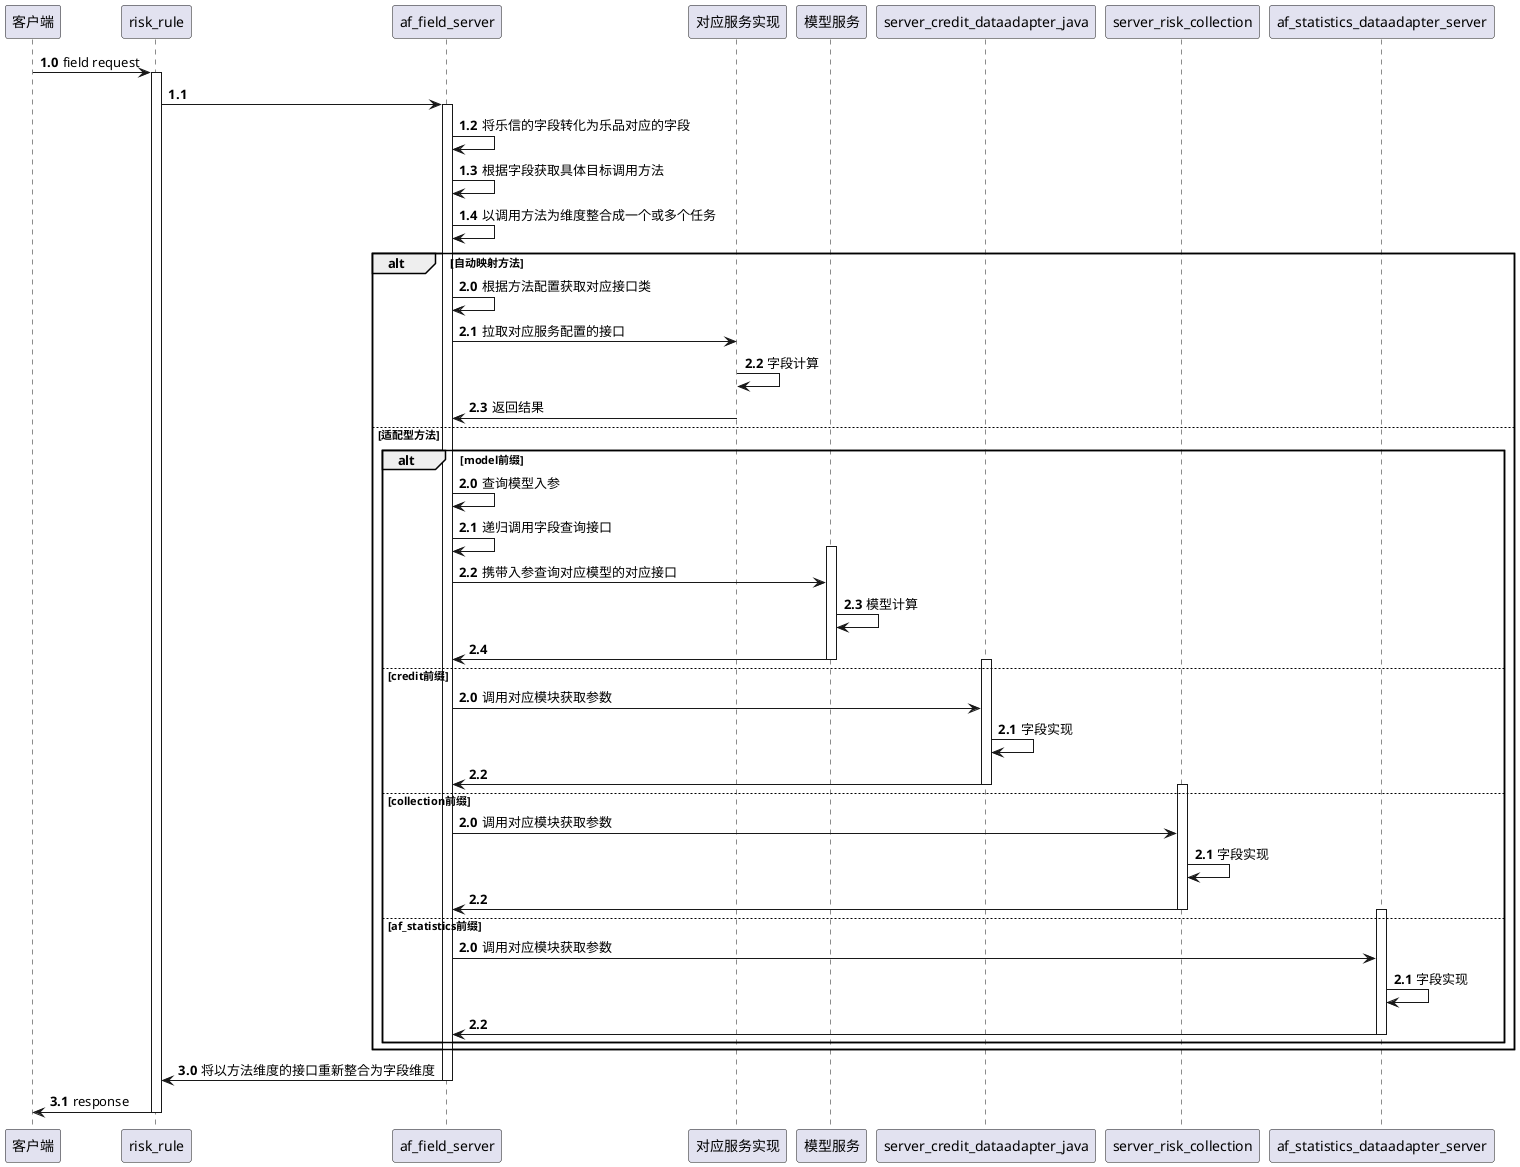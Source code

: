 @startuml
'https://plantuml.com/sequence-diagram

autonumber 1.0
客户端 -> risk_rule: field request
activate risk_rule
risk_rule -> af_field_server

activate af_field_server
af_field_server -> af_field_server: 将乐信的字段转化为乐品对应的字段
af_field_server -> af_field_server: 根据字段获取具体目标调用方法
af_field_server -> af_field_server: 以调用方法为维度整合成一个或多个任务

alt 自动映射方法
    autonumber 2.0
    af_field_server -> af_field_server: 根据方法配置获取对应接口类
    af_field_server -> 对应服务实现: 拉取对应服务配置的接口
    对应服务实现 -> 对应服务实现 : 字段计算
    对应服务实现 -> af_field_server : 返回结果
else 适配型方法
    alt model前缀
        autonumber 2.0
        af_field_server -> af_field_server: 查询模型入参
        af_field_server -> af_field_server: 递归调用字段查询接口
        activate 模型服务
        af_field_server -> 模型服务: 携带入参查询对应模型的对应接口
        模型服务 -> 模型服务: 模型计算
        模型服务 -> af_field_server:
        deactivate 模型服务
    else credit前缀
        autonumber 2.0
        activate server_credit_dataadapter_java
        af_field_server -> server_credit_dataadapter_java: 调用对应模块获取参数
        server_credit_dataadapter_java -> server_credit_dataadapter_java: 字段实现
        server_credit_dataadapter_java -> af_field_server:
        deactivate server_credit_dataadapter_java
    else collection前缀
        autonumber 2.0
        activate server_risk_collection
        af_field_server -> server_risk_collection: 调用对应模块获取参数
        server_risk_collection -> server_risk_collection: 字段实现
        server_risk_collection -> af_field_server:
        deactivate server_risk_collection
    else af_statistics前缀
        autonumber 2.0
        activate af_statistics_dataadapter_server
        af_field_server -> af_statistics_dataadapter_server: 调用对应模块获取参数
        af_statistics_dataadapter_server -> af_statistics_dataadapter_server: 字段实现
        af_statistics_dataadapter_server -> af_field_server:
        deactivate af_statistics_dataadapter_server
end
end

autonumber 3.0

af_field_server -> risk_rule: 将以方法维度的接口重新整合为字段维度
deactivate af_field_server

risk_rule -> 客户端: response
deactivate risk_rule
@enduml